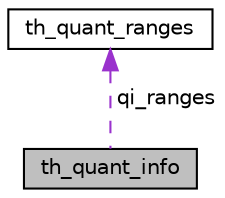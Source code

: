 digraph "th_quant_info"
{
  edge [fontname="Helvetica",fontsize="10",labelfontname="Helvetica",labelfontsize="10"];
  node [fontname="Helvetica",fontsize="10",shape=record];
  Node1 [label="th_quant_info",height=0.2,width=0.4,color="black", fillcolor="grey75", style="filled", fontcolor="black"];
  Node2 -> Node1 [dir="back",color="darkorchid3",fontsize="10",style="dashed",label=" qi_ranges" ];
  Node2 [label="th_quant_ranges",height=0.2,width=0.4,color="black", fillcolor="white", style="filled",URL="$structth__quant__ranges.html"];
}
